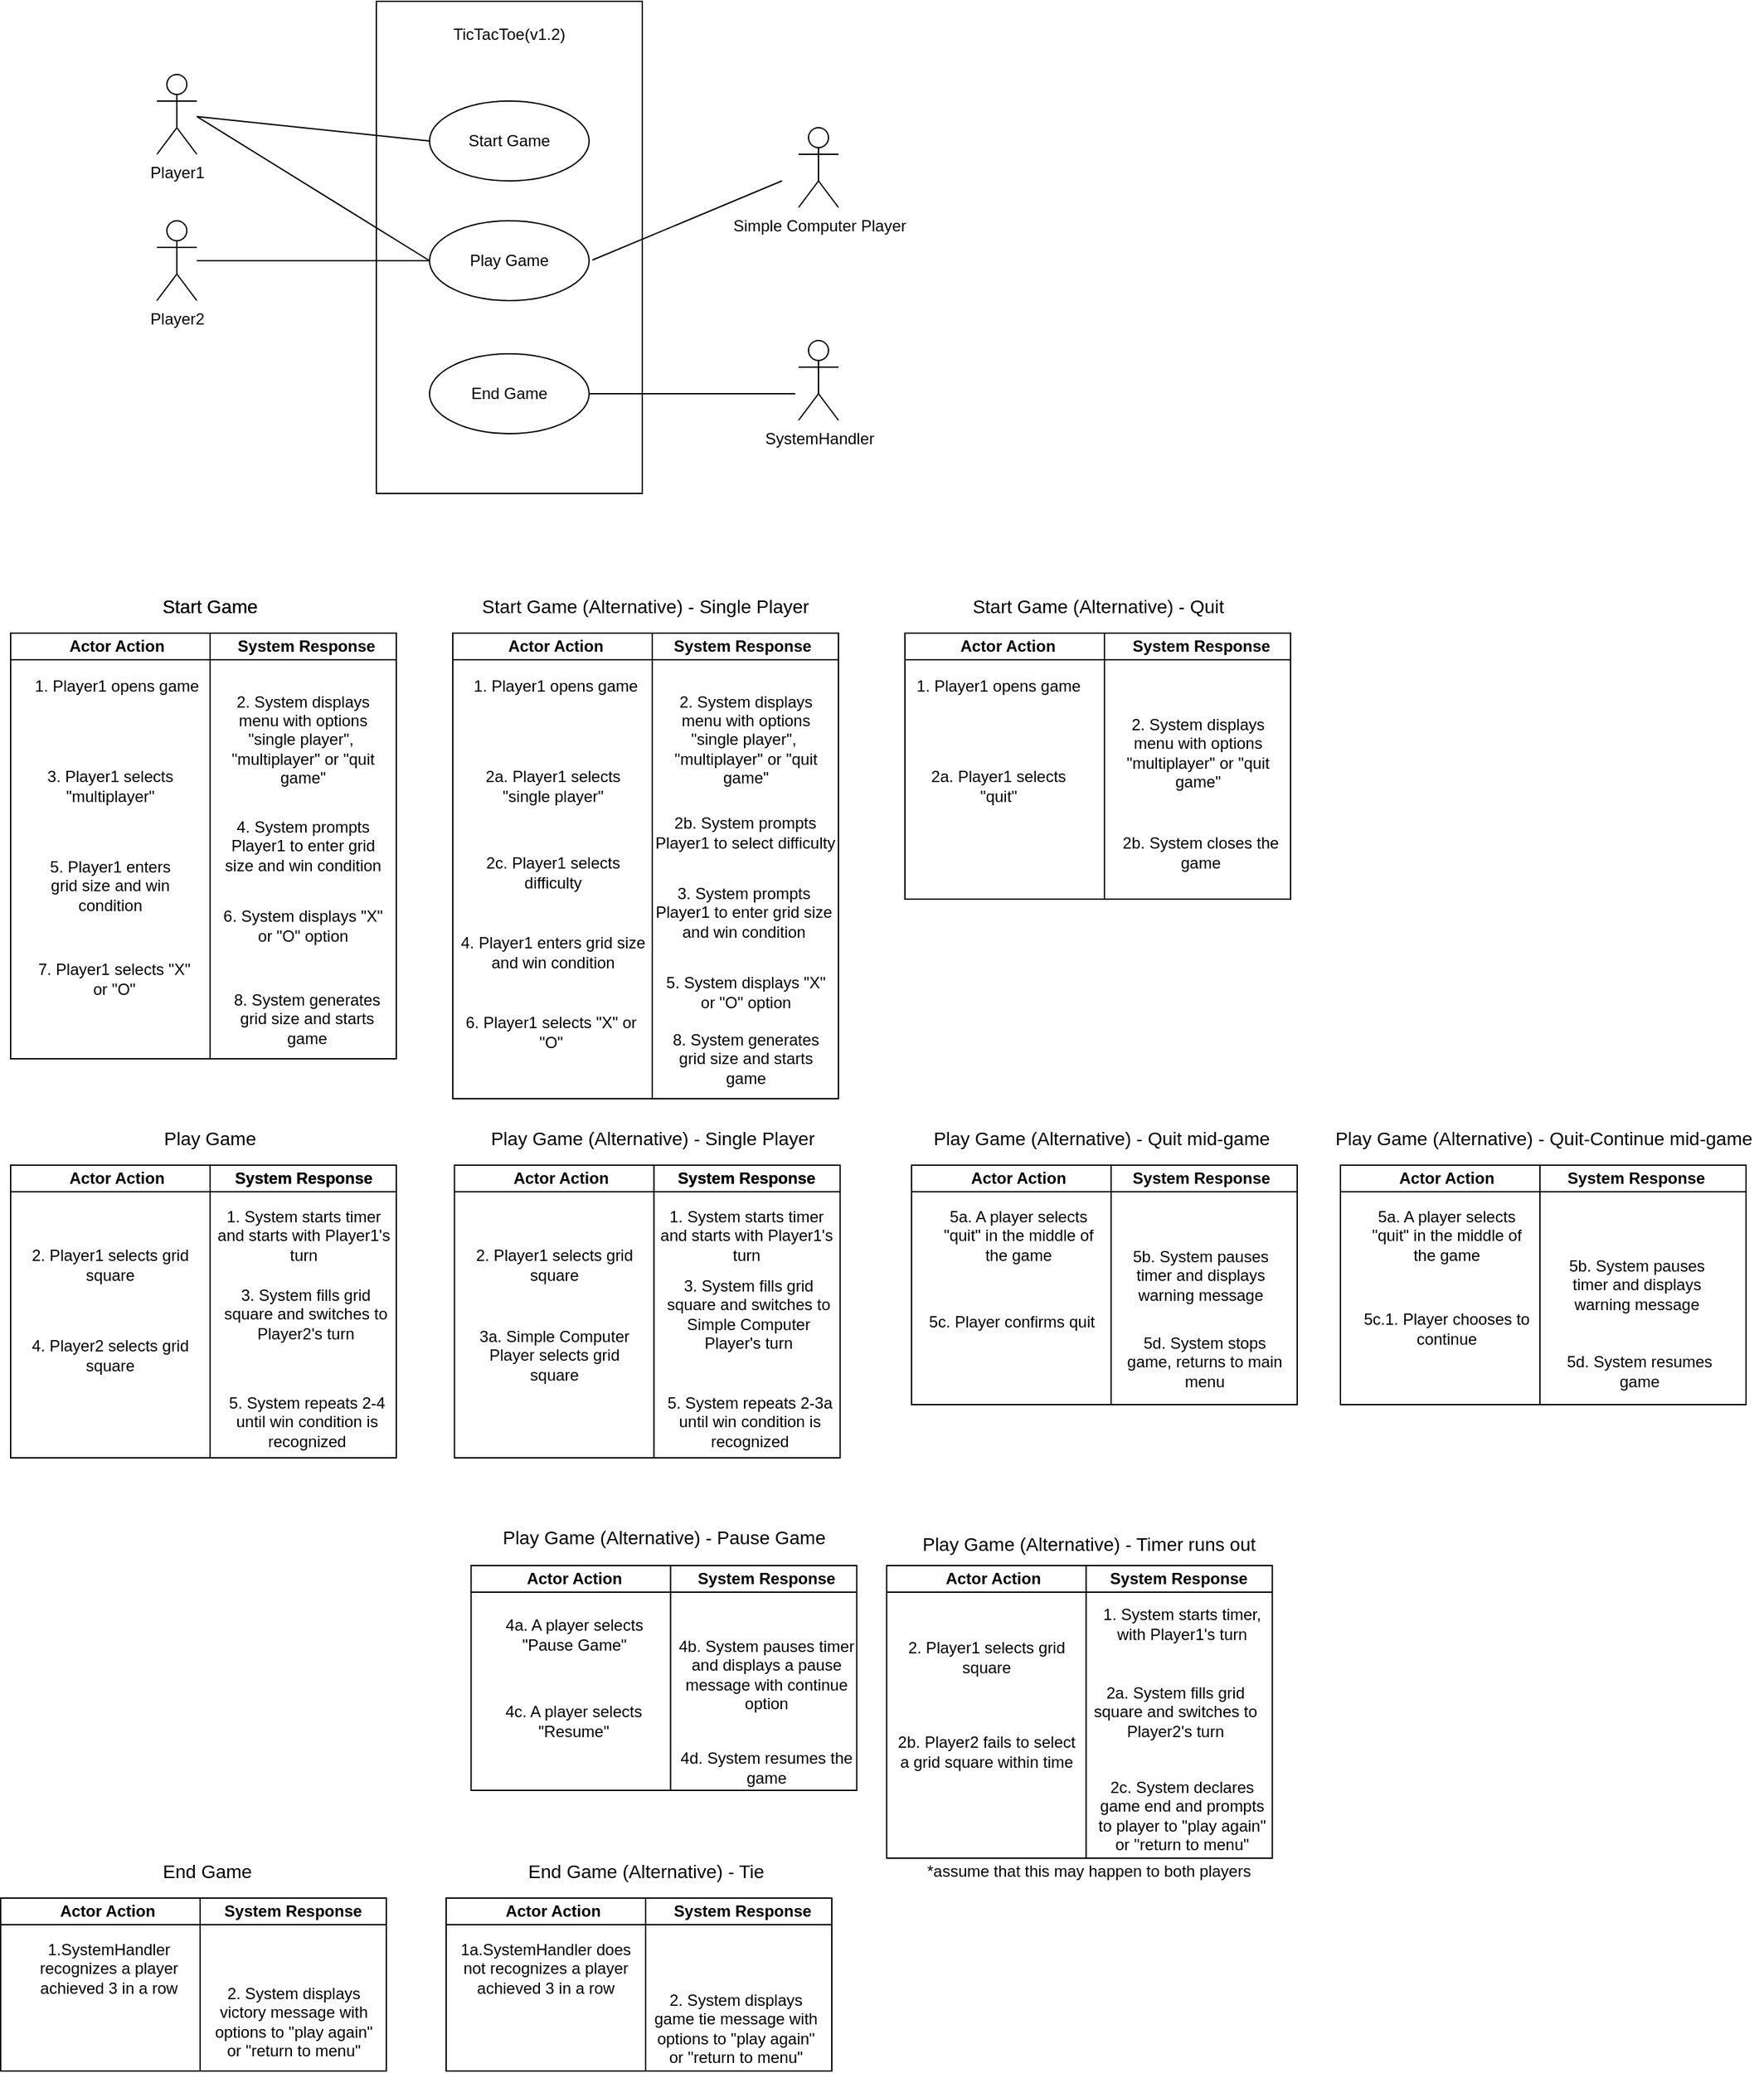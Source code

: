 <mxfile version="14.4.9" type="device"><diagram id="oZOGPJClsvv-MJoYHxFb" name="Page-1"><mxGraphModel dx="1038" dy="519" grid="1" gridSize="10" guides="1" tooltips="1" connect="1" arrows="1" fold="1" page="1" pageScale="1" pageWidth="1169" pageHeight="827" math="0" shadow="0"><root><mxCell id="0"/><mxCell id="1" parent="0"/><mxCell id="qreC1OVkIQpsVhO-p7F9-5" value="Player1" style="shape=umlActor;verticalLabelPosition=bottom;verticalAlign=top;html=1;outlineConnect=0;" parent="1" vertex="1"><mxGeometry x="160" y="90" width="30" height="60" as="geometry"/></mxCell><mxCell id="qreC1OVkIQpsVhO-p7F9-14" value="Player2" style="shape=umlActor;verticalLabelPosition=bottom;verticalAlign=top;html=1;outlineConnect=0;" parent="1" vertex="1"><mxGeometry x="160" y="200" width="30" height="60" as="geometry"/></mxCell><mxCell id="qreC1OVkIQpsVhO-p7F9-15" value="SystemHandler" style="shape=umlActor;verticalLabelPosition=bottom;verticalAlign=top;html=1;outlineConnect=0;" parent="1" vertex="1"><mxGeometry x="642.5" y="290" width="30" height="60" as="geometry"/></mxCell><mxCell id="qreC1OVkIQpsVhO-p7F9-19" value="" style="rounded=0;whiteSpace=wrap;html=1;rotation=90;" parent="1" vertex="1"><mxGeometry x="240" y="120" width="370" height="200" as="geometry"/></mxCell><mxCell id="qreC1OVkIQpsVhO-p7F9-20" value="TicTacToe(v1.2)" style="text;html=1;strokeColor=none;fillColor=none;align=center;verticalAlign=middle;whiteSpace=wrap;rounded=0;" parent="1" vertex="1"><mxGeometry x="350" y="50" width="150" height="20" as="geometry"/></mxCell><mxCell id="qreC1OVkIQpsVhO-p7F9-21" value="Start Game" style="ellipse;whiteSpace=wrap;html=1;" parent="1" vertex="1"><mxGeometry x="365" y="110" width="120" height="60" as="geometry"/></mxCell><mxCell id="qreC1OVkIQpsVhO-p7F9-22" value="Play Game" style="ellipse;whiteSpace=wrap;html=1;" parent="1" vertex="1"><mxGeometry x="365" y="200" width="120" height="60" as="geometry"/></mxCell><mxCell id="qreC1OVkIQpsVhO-p7F9-23" value="End Game" style="ellipse;whiteSpace=wrap;html=1;" parent="1" vertex="1"><mxGeometry x="365" y="300" width="120" height="60" as="geometry"/></mxCell><mxCell id="qreC1OVkIQpsVhO-p7F9-24" value="" style="endArrow=none;html=1;entryX=0;entryY=0.5;entryDx=0;entryDy=0;" parent="1" source="qreC1OVkIQpsVhO-p7F9-5" target="qreC1OVkIQpsVhO-p7F9-21" edge="1"><mxGeometry width="50" height="50" relative="1" as="geometry"><mxPoint x="400" y="370" as="sourcePoint"/><mxPoint x="450" y="320" as="targetPoint"/></mxGeometry></mxCell><mxCell id="qreC1OVkIQpsVhO-p7F9-25" value="" style="endArrow=none;html=1;entryX=1;entryY=0.5;entryDx=0;entryDy=0;" parent="1" target="qreC1OVkIQpsVhO-p7F9-23" edge="1"><mxGeometry width="50" height="50" relative="1" as="geometry"><mxPoint x="640" y="330" as="sourcePoint"/><mxPoint x="365" y="140" as="targetPoint"/></mxGeometry></mxCell><mxCell id="qreC1OVkIQpsVhO-p7F9-26" value="" style="endArrow=none;html=1;entryX=0;entryY=0.5;entryDx=0;entryDy=0;" parent="1" source="qreC1OVkIQpsVhO-p7F9-14" target="qreC1OVkIQpsVhO-p7F9-22" edge="1"><mxGeometry width="50" height="50" relative="1" as="geometry"><mxPoint x="190" y="280" as="sourcePoint"/><mxPoint x="375" y="150" as="targetPoint"/></mxGeometry></mxCell><mxCell id="qreC1OVkIQpsVhO-p7F9-27" value="" style="endArrow=none;html=1;entryX=0;entryY=0.5;entryDx=0;entryDy=0;" parent="1" target="qreC1OVkIQpsVhO-p7F9-22" edge="1"><mxGeometry width="50" height="50" relative="1" as="geometry"><mxPoint x="190" y="121.579" as="sourcePoint"/><mxPoint x="365" y="140" as="targetPoint"/></mxGeometry></mxCell><mxCell id="qreC1OVkIQpsVhO-p7F9-28" value="" style="shape=internalStorage;whiteSpace=wrap;html=1;backgroundOutline=1;dx=150;dy=20;" parent="1" vertex="1"><mxGeometry x="50" y="510" width="290" height="320" as="geometry"/></mxCell><mxCell id="qreC1OVkIQpsVhO-p7F9-29" value="&lt;b&gt;Actor Action&lt;/b&gt;" style="text;html=1;strokeColor=none;fillColor=none;align=center;verticalAlign=middle;whiteSpace=wrap;rounded=0;" parent="1" vertex="1"><mxGeometry x="80" y="510" width="100" height="20" as="geometry"/></mxCell><mxCell id="qreC1OVkIQpsVhO-p7F9-30" value="&lt;b&gt;System Response&lt;/b&gt;" style="text;html=1;strokeColor=none;fillColor=none;align=center;verticalAlign=middle;whiteSpace=wrap;rounded=0;" parent="1" vertex="1"><mxGeometry x="205" y="510" width="135" height="20" as="geometry"/></mxCell><mxCell id="qreC1OVkIQpsVhO-p7F9-31" value="1. Player1 opens game" style="text;html=1;strokeColor=none;fillColor=none;align=center;verticalAlign=middle;whiteSpace=wrap;rounded=0;" parent="1" vertex="1"><mxGeometry x="60" y="540" width="140" height="20" as="geometry"/></mxCell><mxCell id="qreC1OVkIQpsVhO-p7F9-32" value="2. System displays menu with options &quot;single player&quot;,&amp;nbsp; &quot;multiplayer&quot; or &quot;quit game&quot;" style="text;html=1;strokeColor=none;fillColor=none;align=center;verticalAlign=middle;whiteSpace=wrap;rounded=0;" parent="1" vertex="1"><mxGeometry x="205" y="550" width="130" height="80" as="geometry"/></mxCell><mxCell id="qreC1OVkIQpsVhO-p7F9-33" value="3. Player1 selects &quot;multiplayer&quot;" style="text;html=1;strokeColor=none;fillColor=none;align=center;verticalAlign=middle;whiteSpace=wrap;rounded=0;" parent="1" vertex="1"><mxGeometry x="60" y="585" width="130" height="80" as="geometry"/></mxCell><mxCell id="qreC1OVkIQpsVhO-p7F9-34" value="4. System prompts Player1 to enter grid size and win condition" style="text;html=1;strokeColor=none;fillColor=none;align=center;verticalAlign=middle;whiteSpace=wrap;rounded=0;" parent="1" vertex="1"><mxGeometry x="205" y="630" width="130" height="80" as="geometry"/></mxCell><mxCell id="qreC1OVkIQpsVhO-p7F9-35" value="5. Player1 enters grid size and win condition" style="text;html=1;strokeColor=none;fillColor=none;align=center;verticalAlign=middle;whiteSpace=wrap;rounded=0;" parent="1" vertex="1"><mxGeometry x="71.25" y="660" width="107.5" height="80" as="geometry"/></mxCell><mxCell id="qreC1OVkIQpsVhO-p7F9-36" value="6. System displays &quot;X&quot; or &quot;O&quot; option" style="text;html=1;strokeColor=none;fillColor=none;align=center;verticalAlign=middle;whiteSpace=wrap;rounded=0;" parent="1" vertex="1"><mxGeometry x="205" y="690" width="130" height="80" as="geometry"/></mxCell><mxCell id="qreC1OVkIQpsVhO-p7F9-38" value="7. Player1 selects &quot;X&quot; or &quot;O&quot;" style="text;html=1;strokeColor=none;fillColor=none;align=center;verticalAlign=middle;whiteSpace=wrap;rounded=0;" parent="1" vertex="1"><mxGeometry x="62.5" y="730" width="130" height="80" as="geometry"/></mxCell><mxCell id="qreC1OVkIQpsVhO-p7F9-39" value="8. System generates grid size and starts game" style="text;html=1;strokeColor=none;fillColor=none;align=center;verticalAlign=middle;whiteSpace=wrap;rounded=0;" parent="1" vertex="1"><mxGeometry x="207.5" y="760" width="130" height="80" as="geometry"/></mxCell><mxCell id="qreC1OVkIQpsVhO-p7F9-40" value="" style="shape=internalStorage;whiteSpace=wrap;html=1;backgroundOutline=1;dx=150;dy=20;" parent="1" vertex="1"><mxGeometry x="722.5" y="510" width="290" height="200" as="geometry"/></mxCell><mxCell id="qreC1OVkIQpsVhO-p7F9-41" value="&lt;b&gt;Actor Action&lt;/b&gt;" style="text;html=1;strokeColor=none;fillColor=none;align=center;verticalAlign=middle;whiteSpace=wrap;rounded=0;" parent="1" vertex="1"><mxGeometry x="750" y="510" width="100" height="20" as="geometry"/></mxCell><mxCell id="qreC1OVkIQpsVhO-p7F9-42" value="&lt;b&gt;System Response&lt;/b&gt;" style="text;html=1;strokeColor=none;fillColor=none;align=center;verticalAlign=middle;whiteSpace=wrap;rounded=0;" parent="1" vertex="1"><mxGeometry x="877.5" y="510" width="135" height="20" as="geometry"/></mxCell><mxCell id="qreC1OVkIQpsVhO-p7F9-44" value="&lt;font style=&quot;font-size: 14px&quot;&gt;Start Game&lt;/font&gt;" style="text;html=1;strokeColor=none;fillColor=none;align=center;verticalAlign=middle;whiteSpace=wrap;rounded=0;" parent="1" vertex="1"><mxGeometry x="150" y="480" width="100" height="20" as="geometry"/></mxCell><mxCell id="qreC1OVkIQpsVhO-p7F9-45" value="&lt;font style=&quot;font-size: 14px&quot;&gt;Start G&lt;/font&gt;&lt;font style=&quot;font-size: 14px&quot;&gt;ame (Alternative) - Quit&lt;/font&gt; " style="text;html=1;strokeColor=none;fillColor=none;align=center;verticalAlign=middle;whiteSpace=wrap;rounded=0;" parent="1" vertex="1"><mxGeometry x="767.5" y="480" width="200" height="20" as="geometry"/></mxCell><mxCell id="qreC1OVkIQpsVhO-p7F9-46" value="1. Player1 opens game" style="text;html=1;strokeColor=none;fillColor=none;align=center;verticalAlign=middle;whiteSpace=wrap;rounded=0;" parent="1" vertex="1"><mxGeometry x="722.5" y="540" width="140" height="20" as="geometry"/></mxCell><mxCell id="qreC1OVkIQpsVhO-p7F9-47" value="2. System displays menu with options &quot;multiplayer&quot; or &quot;quit game&quot;" style="text;html=1;strokeColor=none;fillColor=none;align=center;verticalAlign=middle;whiteSpace=wrap;rounded=0;" parent="1" vertex="1"><mxGeometry x="877.5" y="560" width="130" height="80" as="geometry"/></mxCell><mxCell id="qreC1OVkIQpsVhO-p7F9-48" value="2a. Player1 selects &quot;quit&quot;" style="text;html=1;strokeColor=none;fillColor=none;align=center;verticalAlign=middle;whiteSpace=wrap;rounded=0;" parent="1" vertex="1"><mxGeometry x="727.5" y="600" width="130" height="50" as="geometry"/></mxCell><mxCell id="qreC1OVkIQpsVhO-p7F9-49" value="2b. System closes the game" style="text;html=1;strokeColor=none;fillColor=none;align=center;verticalAlign=middle;whiteSpace=wrap;rounded=0;" parent="1" vertex="1"><mxGeometry x="880" y="650" width="130" height="50" as="geometry"/></mxCell><mxCell id="qreC1OVkIQpsVhO-p7F9-50" value="" style="shape=internalStorage;whiteSpace=wrap;html=1;backgroundOutline=1;dx=150;dy=20;" parent="1" vertex="1"><mxGeometry x="50" y="910" width="290" height="220" as="geometry"/></mxCell><mxCell id="qreC1OVkIQpsVhO-p7F9-51" value="&lt;b&gt;Actor Action&lt;/b&gt;" style="text;html=1;strokeColor=none;fillColor=none;align=center;verticalAlign=middle;whiteSpace=wrap;rounded=0;" parent="1" vertex="1"><mxGeometry x="80" y="910" width="100" height="20" as="geometry"/></mxCell><mxCell id="qreC1OVkIQpsVhO-p7F9-52" value="&lt;b&gt;System Response&lt;/b&gt;" style="text;html=1;strokeColor=none;fillColor=none;align=center;verticalAlign=middle;whiteSpace=wrap;rounded=0;" parent="1" vertex="1"><mxGeometry x="202.5" y="910" width="135" height="20" as="geometry"/></mxCell><mxCell id="qreC1OVkIQpsVhO-p7F9-54" value="2. Player1 selects grid square" style="text;html=1;strokeColor=none;fillColor=none;align=center;verticalAlign=middle;whiteSpace=wrap;rounded=0;" parent="1" vertex="1"><mxGeometry x="55" y="970" width="140" height="30" as="geometry"/></mxCell><mxCell id="qreC1OVkIQpsVhO-p7F9-55" value="1. System starts timer and starts with Player1's turn" style="text;html=1;strokeColor=none;fillColor=none;align=center;verticalAlign=middle;whiteSpace=wrap;rounded=0;" parent="1" vertex="1"><mxGeometry x="202.5" y="937.5" width="135" height="50" as="geometry"/></mxCell><mxCell id="qreC1OVkIQpsVhO-p7F9-56" value="3. System fills grid square and switches to Player2's turn" style="text;html=1;strokeColor=none;fillColor=none;align=center;verticalAlign=middle;whiteSpace=wrap;rounded=0;" parent="1" vertex="1"><mxGeometry x="206.5" y="989" width="130" height="65" as="geometry"/></mxCell><mxCell id="qreC1OVkIQpsVhO-p7F9-57" value="4. Player2 selects grid square" style="text;html=1;strokeColor=none;fillColor=none;align=center;verticalAlign=middle;whiteSpace=wrap;rounded=0;" parent="1" vertex="1"><mxGeometry x="60" y="1020" width="130" height="65" as="geometry"/></mxCell><mxCell id="qreC1OVkIQpsVhO-p7F9-58" value="5. System repeats 2-4 until win condition is recognized" style="text;html=1;strokeColor=none;fillColor=none;align=center;verticalAlign=middle;whiteSpace=wrap;rounded=0;" parent="1" vertex="1"><mxGeometry x="207.5" y="1070" width="130" height="65" as="geometry"/></mxCell><mxCell id="qreC1OVkIQpsVhO-p7F9-60" value="&lt;font style=&quot;font-size: 14px&quot;&gt;Start Game&lt;/font&gt;" style="text;html=1;strokeColor=none;fillColor=none;align=center;verticalAlign=middle;whiteSpace=wrap;rounded=0;" parent="1" vertex="1"><mxGeometry x="150" y="480" width="100" height="20" as="geometry"/></mxCell><mxCell id="qreC1OVkIQpsVhO-p7F9-61" value="&lt;font style=&quot;font-size: 14px&quot;&gt;Play Game&lt;/font&gt;" style="text;html=1;strokeColor=none;fillColor=none;align=center;verticalAlign=middle;whiteSpace=wrap;rounded=0;" parent="1" vertex="1"><mxGeometry x="150" y="880" width="100" height="20" as="geometry"/></mxCell><mxCell id="qreC1OVkIQpsVhO-p7F9-62" value="" style="shape=internalStorage;whiteSpace=wrap;html=1;backgroundOutline=1;dx=150;dy=20;" parent="1" vertex="1"><mxGeometry x="727.5" y="910" width="290" height="180" as="geometry"/></mxCell><mxCell id="qreC1OVkIQpsVhO-p7F9-63" value="&lt;font style=&quot;font-size: 14px&quot;&gt;Play Game (Alternative) - Quit mid-game&lt;/font&gt;" style="text;html=1;strokeColor=none;fillColor=none;align=center;verticalAlign=middle;whiteSpace=wrap;rounded=0;" parent="1" vertex="1"><mxGeometry x="727.5" y="880" width="285" height="20" as="geometry"/></mxCell><mxCell id="qreC1OVkIQpsVhO-p7F9-64" value="&lt;b&gt;Actor Action&lt;/b&gt;" style="text;html=1;strokeColor=none;fillColor=none;align=center;verticalAlign=middle;whiteSpace=wrap;rounded=0;" parent="1" vertex="1"><mxGeometry x="757.5" y="910" width="100" height="20" as="geometry"/></mxCell><mxCell id="qreC1OVkIQpsVhO-p7F9-65" value="&lt;b&gt;System Response&lt;/b&gt;" style="text;html=1;strokeColor=none;fillColor=none;align=center;verticalAlign=middle;whiteSpace=wrap;rounded=0;" parent="1" vertex="1"><mxGeometry x="202.5" y="910" width="135" height="20" as="geometry"/></mxCell><mxCell id="qreC1OVkIQpsVhO-p7F9-66" value="&lt;b&gt;System Response&lt;/b&gt;" style="text;html=1;strokeColor=none;fillColor=none;align=center;verticalAlign=middle;whiteSpace=wrap;rounded=0;" parent="1" vertex="1"><mxGeometry x="877.5" y="910" width="135" height="20" as="geometry"/></mxCell><mxCell id="qreC1OVkIQpsVhO-p7F9-67" value="5a. A player selects &quot;quit&quot; in the middle of the game" style="text;html=1;strokeColor=none;fillColor=none;align=center;verticalAlign=middle;whiteSpace=wrap;rounded=0;" parent="1" vertex="1"><mxGeometry x="742.5" y="930" width="130" height="65" as="geometry"/></mxCell><mxCell id="qreC1OVkIQpsVhO-p7F9-69" value="5b. System pauses timer and displays warning message" style="text;html=1;strokeColor=none;fillColor=none;align=center;verticalAlign=middle;whiteSpace=wrap;rounded=0;" parent="1" vertex="1"><mxGeometry x="880" y="960" width="130" height="65" as="geometry"/></mxCell><mxCell id="qreC1OVkIQpsVhO-p7F9-70" value="5c. Player confirms quit" style="text;html=1;strokeColor=none;fillColor=none;align=center;verticalAlign=middle;whiteSpace=wrap;rounded=0;" parent="1" vertex="1"><mxGeometry x="737.5" y="995" width="130" height="65" as="geometry"/></mxCell><mxCell id="qreC1OVkIQpsVhO-p7F9-71" value="5d. System stops game, returns to main menu" style="text;html=1;strokeColor=none;fillColor=none;align=center;verticalAlign=middle;whiteSpace=wrap;rounded=0;" parent="1" vertex="1"><mxGeometry x="882.5" y="1025" width="130" height="65" as="geometry"/></mxCell><mxCell id="qreC1OVkIQpsVhO-p7F9-72" value="" style="shape=internalStorage;whiteSpace=wrap;html=1;backgroundOutline=1;dx=150;dy=20;" parent="1" vertex="1"><mxGeometry x="1050" y="910" width="305" height="180" as="geometry"/></mxCell><mxCell id="qreC1OVkIQpsVhO-p7F9-74" value="5a. A player selects &quot;quit&quot; in the middle of the game" style="text;html=1;strokeColor=none;fillColor=none;align=center;verticalAlign=middle;whiteSpace=wrap;rounded=0;" parent="1" vertex="1"><mxGeometry x="1065" y="930" width="130" height="65" as="geometry"/></mxCell><mxCell id="qreC1OVkIQpsVhO-p7F9-75" value="&lt;b&gt;Actor Action&lt;/b&gt;" style="text;html=1;strokeColor=none;fillColor=none;align=center;verticalAlign=middle;whiteSpace=wrap;rounded=0;" parent="1" vertex="1"><mxGeometry x="1080" y="910" width="100" height="20" as="geometry"/></mxCell><mxCell id="qreC1OVkIQpsVhO-p7F9-76" value="&lt;b&gt;System Response&lt;/b&gt;" style="text;html=1;strokeColor=none;fillColor=none;align=center;verticalAlign=middle;whiteSpace=wrap;rounded=0;" parent="1" vertex="1"><mxGeometry x="1205" y="910" width="135" height="20" as="geometry"/></mxCell><mxCell id="qreC1OVkIQpsVhO-p7F9-77" value="5b. System pauses timer and displays warning message" style="text;html=1;strokeColor=none;fillColor=none;align=center;verticalAlign=middle;whiteSpace=wrap;rounded=0;" parent="1" vertex="1"><mxGeometry x="1207.5" y="967.5" width="130" height="65" as="geometry"/></mxCell><mxCell id="qreC1OVkIQpsVhO-p7F9-78" value="5c.1. Player chooses to continue" style="text;html=1;strokeColor=none;fillColor=none;align=center;verticalAlign=middle;whiteSpace=wrap;rounded=0;" parent="1" vertex="1"><mxGeometry x="1065" y="1000" width="130" height="65" as="geometry"/></mxCell><mxCell id="qreC1OVkIQpsVhO-p7F9-79" value="5d. System resumes game" style="text;html=1;strokeColor=none;fillColor=none;align=center;verticalAlign=middle;whiteSpace=wrap;rounded=0;" parent="1" vertex="1"><mxGeometry x="1210" y="1032.5" width="130" height="65" as="geometry"/></mxCell><mxCell id="qreC1OVkIQpsVhO-p7F9-80" value="&lt;font style=&quot;font-size: 14px&quot;&gt;Play Game (Alternative) - Quit-Continue mid-game&lt;/font&gt;" style="text;html=1;strokeColor=none;fillColor=none;align=center;verticalAlign=middle;whiteSpace=wrap;rounded=0;" parent="1" vertex="1"><mxGeometry x="1037.5" y="880" width="330" height="20" as="geometry"/></mxCell><mxCell id="qreC1OVkIQpsVhO-p7F9-81" value="&lt;font style=&quot;font-size: 14px&quot;&gt;Play Game (Alternative) - Pause Game&lt;br&gt;&lt;/font&gt;" style="text;html=1;strokeColor=none;fillColor=none;align=center;verticalAlign=middle;whiteSpace=wrap;rounded=0;" parent="1" vertex="1"><mxGeometry x="398.75" y="1180" width="285" height="20" as="geometry"/></mxCell><mxCell id="qreC1OVkIQpsVhO-p7F9-82" value="" style="shape=internalStorage;whiteSpace=wrap;html=1;backgroundOutline=1;dx=150;dy=20;" parent="1" vertex="1"><mxGeometry x="396.25" y="1211" width="290" height="169" as="geometry"/></mxCell><mxCell id="qreC1OVkIQpsVhO-p7F9-83" value="&lt;b&gt;Actor Action&lt;/b&gt;" style="text;html=1;strokeColor=none;fillColor=none;align=center;verticalAlign=middle;whiteSpace=wrap;rounded=0;" parent="1" vertex="1"><mxGeometry x="423.75" y="1211" width="100" height="20" as="geometry"/></mxCell><mxCell id="qreC1OVkIQpsVhO-p7F9-84" value="&lt;b&gt;System Response&lt;/b&gt;" style="text;html=1;strokeColor=none;fillColor=none;align=center;verticalAlign=middle;whiteSpace=wrap;rounded=0;" parent="1" vertex="1"><mxGeometry x="551.25" y="1211" width="135" height="20" as="geometry"/></mxCell><mxCell id="qreC1OVkIQpsVhO-p7F9-85" value="4a. A player selects &quot;Pause Game&quot;" style="text;html=1;strokeColor=none;fillColor=none;align=center;verticalAlign=middle;whiteSpace=wrap;rounded=0;" parent="1" vertex="1"><mxGeometry x="408.75" y="1230" width="130" height="65" as="geometry"/></mxCell><mxCell id="qreC1OVkIQpsVhO-p7F9-86" value="4b. System pauses timer and displays a pause message with continue option" style="text;html=1;strokeColor=none;fillColor=none;align=center;verticalAlign=middle;whiteSpace=wrap;rounded=0;" parent="1" vertex="1"><mxGeometry x="551.25" y="1260" width="135" height="65" as="geometry"/></mxCell><mxCell id="qreC1OVkIQpsVhO-p7F9-87" value="4c. A player selects &quot;Resume&quot;" style="text;html=1;strokeColor=none;fillColor=none;align=center;verticalAlign=middle;whiteSpace=wrap;rounded=0;" parent="1" vertex="1"><mxGeometry x="406.25" y="1295" width="135" height="65" as="geometry"/></mxCell><mxCell id="qreC1OVkIQpsVhO-p7F9-88" value="4d. System resumes the game" style="text;html=1;strokeColor=none;fillColor=none;align=center;verticalAlign=middle;whiteSpace=wrap;rounded=0;" parent="1" vertex="1"><mxGeometry x="551.25" y="1330" width="135" height="65" as="geometry"/></mxCell><mxCell id="qreC1OVkIQpsVhO-p7F9-89" value="&lt;font style=&quot;font-size: 14px&quot;&gt;End Game&lt;/font&gt;" style="text;html=1;strokeColor=none;fillColor=none;align=center;verticalAlign=middle;whiteSpace=wrap;rounded=0;" parent="1" vertex="1"><mxGeometry x="147.5" y="1431" width="100" height="20" as="geometry"/></mxCell><mxCell id="qreC1OVkIQpsVhO-p7F9-90" value="" style="shape=internalStorage;whiteSpace=wrap;html=1;backgroundOutline=1;dx=150;dy=20;" parent="1" vertex="1"><mxGeometry x="42.5" y="1461" width="290" height="130" as="geometry"/></mxCell><mxCell id="qreC1OVkIQpsVhO-p7F9-91" value="&lt;b&gt;Actor Action&lt;/b&gt;" style="text;html=1;strokeColor=none;fillColor=none;align=center;verticalAlign=middle;whiteSpace=wrap;rounded=0;" parent="1" vertex="1"><mxGeometry x="72.5" y="1461" width="100" height="20" as="geometry"/></mxCell><mxCell id="qreC1OVkIQpsVhO-p7F9-92" value="&lt;b&gt;System Response&lt;/b&gt;" style="text;html=1;strokeColor=none;fillColor=none;align=center;verticalAlign=middle;whiteSpace=wrap;rounded=0;" parent="1" vertex="1"><mxGeometry x="195" y="1461" width="135" height="20" as="geometry"/></mxCell><mxCell id="qreC1OVkIQpsVhO-p7F9-93" value="1.SystemHandler recognizes a player achieved 3 in a row" style="text;html=1;strokeColor=none;fillColor=none;align=center;verticalAlign=middle;whiteSpace=wrap;rounded=0;" parent="1" vertex="1"><mxGeometry x="58.75" y="1481" width="130" height="65" as="geometry"/></mxCell><mxCell id="qreC1OVkIQpsVhO-p7F9-94" value="2. System displays victory message with options to &quot;play again&quot; or &quot;return to menu&quot;" style="text;html=1;strokeColor=none;fillColor=none;align=center;verticalAlign=middle;whiteSpace=wrap;rounded=0;" parent="1" vertex="1"><mxGeometry x="197.5" y="1521" width="130" height="65" as="geometry"/></mxCell><mxCell id="qreC1OVkIQpsVhO-p7F9-95" value="" style="shape=internalStorage;whiteSpace=wrap;html=1;backgroundOutline=1;dx=150;dy=20;" parent="1" vertex="1"><mxGeometry x="377.5" y="1461" width="290" height="130" as="geometry"/></mxCell><mxCell id="qreC1OVkIQpsVhO-p7F9-97" value="&lt;b&gt;Actor Action&lt;/b&gt;" style="text;html=1;strokeColor=none;fillColor=none;align=center;verticalAlign=middle;whiteSpace=wrap;rounded=0;" parent="1" vertex="1"><mxGeometry x="407.5" y="1461" width="100" height="20" as="geometry"/></mxCell><mxCell id="qreC1OVkIQpsVhO-p7F9-98" value="&lt;b&gt;System Response&lt;/b&gt;" style="text;html=1;strokeColor=none;fillColor=none;align=center;verticalAlign=middle;whiteSpace=wrap;rounded=0;" parent="1" vertex="1"><mxGeometry x="532.5" y="1461" width="135" height="20" as="geometry"/></mxCell><mxCell id="qreC1OVkIQpsVhO-p7F9-99" value="&lt;font style=&quot;font-size: 14px&quot;&gt;End Game (Alternative) - Tie&lt;/font&gt;" style="text;html=1;strokeColor=none;fillColor=none;align=center;verticalAlign=middle;whiteSpace=wrap;rounded=0;" parent="1" vertex="1"><mxGeometry x="422.5" y="1431" width="210" height="20" as="geometry"/></mxCell><mxCell id="qreC1OVkIQpsVhO-p7F9-100" value="1a.SystemHandler does not recognizes a player achieved 3 in a row" style="text;html=1;strokeColor=none;fillColor=none;align=center;verticalAlign=middle;whiteSpace=wrap;rounded=0;" parent="1" vertex="1"><mxGeometry x="385" y="1481" width="135" height="65" as="geometry"/></mxCell><mxCell id="qreC1OVkIQpsVhO-p7F9-101" value="2. System displays game tie message with options to &quot;play again&quot; or &quot;return to menu&quot;" style="text;html=1;strokeColor=none;fillColor=none;align=center;verticalAlign=middle;whiteSpace=wrap;rounded=0;" parent="1" vertex="1"><mxGeometry x="531.25" y="1526" width="128.75" height="65" as="geometry"/></mxCell><mxCell id="qreC1OVkIQpsVhO-p7F9-102" value="" style="shape=internalStorage;whiteSpace=wrap;html=1;backgroundOutline=1;dx=150;dy=20;" parent="1" vertex="1"><mxGeometry x="708.75" y="1211" width="290" height="220" as="geometry"/></mxCell><mxCell id="qreC1OVkIQpsVhO-p7F9-103" value="&lt;b&gt;Actor Action&lt;/b&gt;" style="text;html=1;strokeColor=none;fillColor=none;align=center;verticalAlign=middle;whiteSpace=wrap;rounded=0;" parent="1" vertex="1"><mxGeometry x="738.75" y="1211" width="100" height="20" as="geometry"/></mxCell><mxCell id="qreC1OVkIQpsVhO-p7F9-104" value="&lt;b&gt;System Response&lt;/b&gt;" style="text;html=1;strokeColor=none;fillColor=none;align=center;verticalAlign=middle;whiteSpace=wrap;rounded=0;" parent="1" vertex="1"><mxGeometry x="861.25" y="1211" width="135" height="20" as="geometry"/></mxCell><mxCell id="qreC1OVkIQpsVhO-p7F9-105" value="&lt;font style=&quot;font-size: 14px&quot;&gt;Play Game (Alternative) - Timer runs out&lt;br&gt;&lt;/font&gt;" style="text;html=1;strokeColor=none;fillColor=none;align=center;verticalAlign=middle;whiteSpace=wrap;rounded=0;" parent="1" vertex="1"><mxGeometry x="696.25" y="1185" width="330" height="20" as="geometry"/></mxCell><mxCell id="qreC1OVkIQpsVhO-p7F9-106" value="1. System starts timer, with Player1's turn" style="text;html=1;strokeColor=none;fillColor=none;align=center;verticalAlign=middle;whiteSpace=wrap;rounded=0;" parent="1" vertex="1"><mxGeometry x="866.25" y="1240" width="130" height="30" as="geometry"/></mxCell><mxCell id="qreC1OVkIQpsVhO-p7F9-107" value="2. Player1 selects grid square" style="text;html=1;strokeColor=none;fillColor=none;align=center;verticalAlign=middle;whiteSpace=wrap;rounded=0;" parent="1" vertex="1"><mxGeometry x="713.75" y="1265" width="140" height="30" as="geometry"/></mxCell><mxCell id="qreC1OVkIQpsVhO-p7F9-108" value="2a. System fills grid square and switches to Player2's turn" style="text;html=1;strokeColor=none;fillColor=none;align=center;verticalAlign=middle;whiteSpace=wrap;rounded=0;" parent="1" vertex="1"><mxGeometry x="861.25" y="1288.5" width="130" height="65" as="geometry"/></mxCell><mxCell id="qreC1OVkIQpsVhO-p7F9-109" value="2b. Player2 fails to select a grid square within time" style="text;html=1;strokeColor=none;fillColor=none;align=center;verticalAlign=middle;whiteSpace=wrap;rounded=0;" parent="1" vertex="1"><mxGeometry x="713.75" y="1336" width="140" height="30" as="geometry"/></mxCell><mxCell id="qreC1OVkIQpsVhO-p7F9-110" value="2c. System declares game end and prompts to player to &quot;play again&quot; or &quot;return to menu&quot; " style="text;html=1;strokeColor=none;fillColor=none;align=center;verticalAlign=middle;whiteSpace=wrap;rounded=0;" parent="1" vertex="1"><mxGeometry x="866.25" y="1366" width="130" height="65" as="geometry"/></mxCell><mxCell id="qreC1OVkIQpsVhO-p7F9-111" value="*assume that this may happen to both players" style="text;html=1;strokeColor=none;fillColor=none;align=center;verticalAlign=middle;whiteSpace=wrap;rounded=0;" parent="1" vertex="1"><mxGeometry x="691.25" y="1431" width="340" height="20" as="geometry"/></mxCell><mxCell id="vP6SIeUsWyoyiHXJNt57-3" value="&lt;div&gt;Simple Computer Player&lt;/div&gt;&lt;div&gt;&lt;br&gt;&lt;/div&gt;" style="shape=umlActor;verticalLabelPosition=bottom;verticalAlign=top;html=1;outlineConnect=0;" parent="1" vertex="1"><mxGeometry x="642.5" y="130" width="30" height="60" as="geometry"/></mxCell><mxCell id="vP6SIeUsWyoyiHXJNt57-11" value="" style="endArrow=none;html=1;entryX=1;entryY=0.5;entryDx=0;entryDy=0;" parent="1" edge="1"><mxGeometry width="50" height="50" relative="1" as="geometry"><mxPoint x="630" y="170" as="sourcePoint"/><mxPoint x="487.5" y="229.5" as="targetPoint"/></mxGeometry></mxCell><mxCell id="vP6SIeUsWyoyiHXJNt57-12" value="" style="shape=internalStorage;whiteSpace=wrap;html=1;backgroundOutline=1;dx=150;dy=20;" parent="1" vertex="1"><mxGeometry x="382.5" y="510" width="290" height="350" as="geometry"/></mxCell><mxCell id="vP6SIeUsWyoyiHXJNt57-13" value="&lt;b&gt;Actor Action&lt;/b&gt;" style="text;html=1;strokeColor=none;fillColor=none;align=center;verticalAlign=middle;whiteSpace=wrap;rounded=0;" parent="1" vertex="1"><mxGeometry x="410" y="510" width="100" height="20" as="geometry"/></mxCell><mxCell id="vP6SIeUsWyoyiHXJNt57-14" value="&lt;b&gt;System Response&lt;/b&gt;" style="text;html=1;strokeColor=none;fillColor=none;align=center;verticalAlign=middle;whiteSpace=wrap;rounded=0;" parent="1" vertex="1"><mxGeometry x="532.5" y="510" width="135" height="20" as="geometry"/></mxCell><mxCell id="vP6SIeUsWyoyiHXJNt57-15" value="&lt;font style=&quot;font-size: 14px&quot;&gt;Start G&lt;/font&gt;&lt;font style=&quot;font-size: 14px&quot;&gt;ame (Alternative) - Single Player&lt;/font&gt; " style="text;html=1;strokeColor=none;fillColor=none;align=center;verticalAlign=middle;whiteSpace=wrap;rounded=0;" parent="1" vertex="1"><mxGeometry x="396.25" y="480" width="262.5" height="20" as="geometry"/></mxCell><mxCell id="vP6SIeUsWyoyiHXJNt57-16" value="1. Player1 opens game" style="text;html=1;strokeColor=none;fillColor=none;align=center;verticalAlign=middle;whiteSpace=wrap;rounded=0;" parent="1" vertex="1"><mxGeometry x="390" y="540" width="140" height="20" as="geometry"/></mxCell><mxCell id="vP6SIeUsWyoyiHXJNt57-17" value="2. System displays menu with options &quot;single player&quot;,&amp;nbsp; &quot;multiplayer&quot; or &quot;quit game&quot;" style="text;html=1;strokeColor=none;fillColor=none;align=center;verticalAlign=middle;whiteSpace=wrap;rounded=0;" parent="1" vertex="1"><mxGeometry x="537.5" y="550" width="130" height="80" as="geometry"/></mxCell><mxCell id="vP6SIeUsWyoyiHXJNt57-18" value="2a. Player1 selects &quot;single player&quot;" style="text;html=1;strokeColor=none;fillColor=none;align=center;verticalAlign=middle;whiteSpace=wrap;rounded=0;" parent="1" vertex="1"><mxGeometry x="392.5" y="585" width="130" height="80" as="geometry"/></mxCell><mxCell id="vP6SIeUsWyoyiHXJNt57-19" value="2b. System prompts Player1 to select difficulty" style="text;html=1;strokeColor=none;fillColor=none;align=center;verticalAlign=middle;whiteSpace=wrap;rounded=0;" parent="1" vertex="1"><mxGeometry x="531.25" y="620" width="142.5" height="80" as="geometry"/></mxCell><mxCell id="vP6SIeUsWyoyiHXJNt57-20" value="2c. Player1 selects difficulty" style="text;html=1;strokeColor=none;fillColor=none;align=center;verticalAlign=middle;whiteSpace=wrap;rounded=0;" parent="1" vertex="1"><mxGeometry x="387.5" y="650" width="140" height="80" as="geometry"/></mxCell><mxCell id="vP6SIeUsWyoyiHXJNt57-21" value="3. System prompts Player1 to enter grid size and win condition" style="text;html=1;strokeColor=none;fillColor=none;align=center;verticalAlign=middle;whiteSpace=wrap;rounded=0;" parent="1" vertex="1"><mxGeometry x="530" y="680" width="142.5" height="80" as="geometry"/></mxCell><mxCell id="vP6SIeUsWyoyiHXJNt57-22" value="4. Player1 enters grid size and win condition" style="text;html=1;strokeColor=none;fillColor=none;align=center;verticalAlign=middle;whiteSpace=wrap;rounded=0;" parent="1" vertex="1"><mxGeometry x="382.5" y="710" width="150" height="80" as="geometry"/></mxCell><mxCell id="vP6SIeUsWyoyiHXJNt57-23" value="5. System displays &quot;X&quot; or &quot;O&quot; option" style="text;html=1;strokeColor=none;fillColor=none;align=center;verticalAlign=middle;whiteSpace=wrap;rounded=0;" parent="1" vertex="1"><mxGeometry x="537.5" y="740" width="130" height="80" as="geometry"/></mxCell><mxCell id="vP6SIeUsWyoyiHXJNt57-24" value="6. Player1 selects &quot;X&quot; or &quot;O&quot;" style="text;html=1;strokeColor=none;fillColor=none;align=center;verticalAlign=middle;whiteSpace=wrap;rounded=0;" parent="1" vertex="1"><mxGeometry x="385" y="770" width="142.5" height="80" as="geometry"/></mxCell><mxCell id="vP6SIeUsWyoyiHXJNt57-25" value="8. System generates grid size and starts game" style="text;html=1;strokeColor=none;fillColor=none;align=center;verticalAlign=middle;whiteSpace=wrap;rounded=0;" parent="1" vertex="1"><mxGeometry x="537.5" y="790" width="130" height="80" as="geometry"/></mxCell><mxCell id="vP6SIeUsWyoyiHXJNt57-26" value="" style="shape=internalStorage;whiteSpace=wrap;html=1;backgroundOutline=1;dx=150;dy=20;" parent="1" vertex="1"><mxGeometry x="383.75" y="910" width="290" height="220" as="geometry"/></mxCell><mxCell id="vP6SIeUsWyoyiHXJNt57-27" value="&lt;b&gt;Actor Action&lt;/b&gt;" style="text;html=1;strokeColor=none;fillColor=none;align=center;verticalAlign=middle;whiteSpace=wrap;rounded=0;" parent="1" vertex="1"><mxGeometry x="413.75" y="910" width="100" height="20" as="geometry"/></mxCell><mxCell id="vP6SIeUsWyoyiHXJNt57-28" value="&lt;b&gt;System Response&lt;/b&gt;" style="text;html=1;strokeColor=none;fillColor=none;align=center;verticalAlign=middle;whiteSpace=wrap;rounded=0;" parent="1" vertex="1"><mxGeometry x="536.25" y="910" width="135" height="20" as="geometry"/></mxCell><mxCell id="vP6SIeUsWyoyiHXJNt57-29" value="2. Player1 selects grid square" style="text;html=1;strokeColor=none;fillColor=none;align=center;verticalAlign=middle;whiteSpace=wrap;rounded=0;" parent="1" vertex="1"><mxGeometry x="388.75" y="970" width="140" height="30" as="geometry"/></mxCell><mxCell id="vP6SIeUsWyoyiHXJNt57-30" value="1. System starts timer and starts with Player1's turn" style="text;html=1;strokeColor=none;fillColor=none;align=center;verticalAlign=middle;whiteSpace=wrap;rounded=0;" parent="1" vertex="1"><mxGeometry x="536.25" y="937.5" width="135" height="50" as="geometry"/></mxCell><mxCell id="vP6SIeUsWyoyiHXJNt57-31" value="3. System fills grid square and switches to Simple Computer Player's turn" style="text;html=1;strokeColor=none;fillColor=none;align=center;verticalAlign=middle;whiteSpace=wrap;rounded=0;" parent="1" vertex="1"><mxGeometry x="540.25" y="989" width="130" height="65" as="geometry"/></mxCell><mxCell id="vP6SIeUsWyoyiHXJNt57-32" value="3a. Simple Computer Player selects grid square " style="text;html=1;strokeColor=none;fillColor=none;align=center;verticalAlign=middle;whiteSpace=wrap;rounded=0;" parent="1" vertex="1"><mxGeometry x="393.75" y="1020" width="130" height="65" as="geometry"/></mxCell><mxCell id="vP6SIeUsWyoyiHXJNt57-33" value="5. System repeats 2-3a until win condition is recognized" style="text;html=1;strokeColor=none;fillColor=none;align=center;verticalAlign=middle;whiteSpace=wrap;rounded=0;" parent="1" vertex="1"><mxGeometry x="541.25" y="1070" width="130" height="65" as="geometry"/></mxCell><mxCell id="vP6SIeUsWyoyiHXJNt57-34" value="&lt;font style=&quot;font-size: 14px&quot;&gt;Play Game (Alternative) - Single Player&lt;/font&gt;" style="text;html=1;strokeColor=none;fillColor=none;align=center;verticalAlign=middle;whiteSpace=wrap;rounded=0;" parent="1" vertex="1"><mxGeometry x="401.25" y="880" width="263.75" height="20" as="geometry"/></mxCell><mxCell id="vP6SIeUsWyoyiHXJNt57-35" value="&lt;b&gt;System Response&lt;/b&gt;" style="text;html=1;strokeColor=none;fillColor=none;align=center;verticalAlign=middle;whiteSpace=wrap;rounded=0;" parent="1" vertex="1"><mxGeometry x="536.25" y="910" width="135" height="20" as="geometry"/></mxCell></root></mxGraphModel></diagram></mxfile>